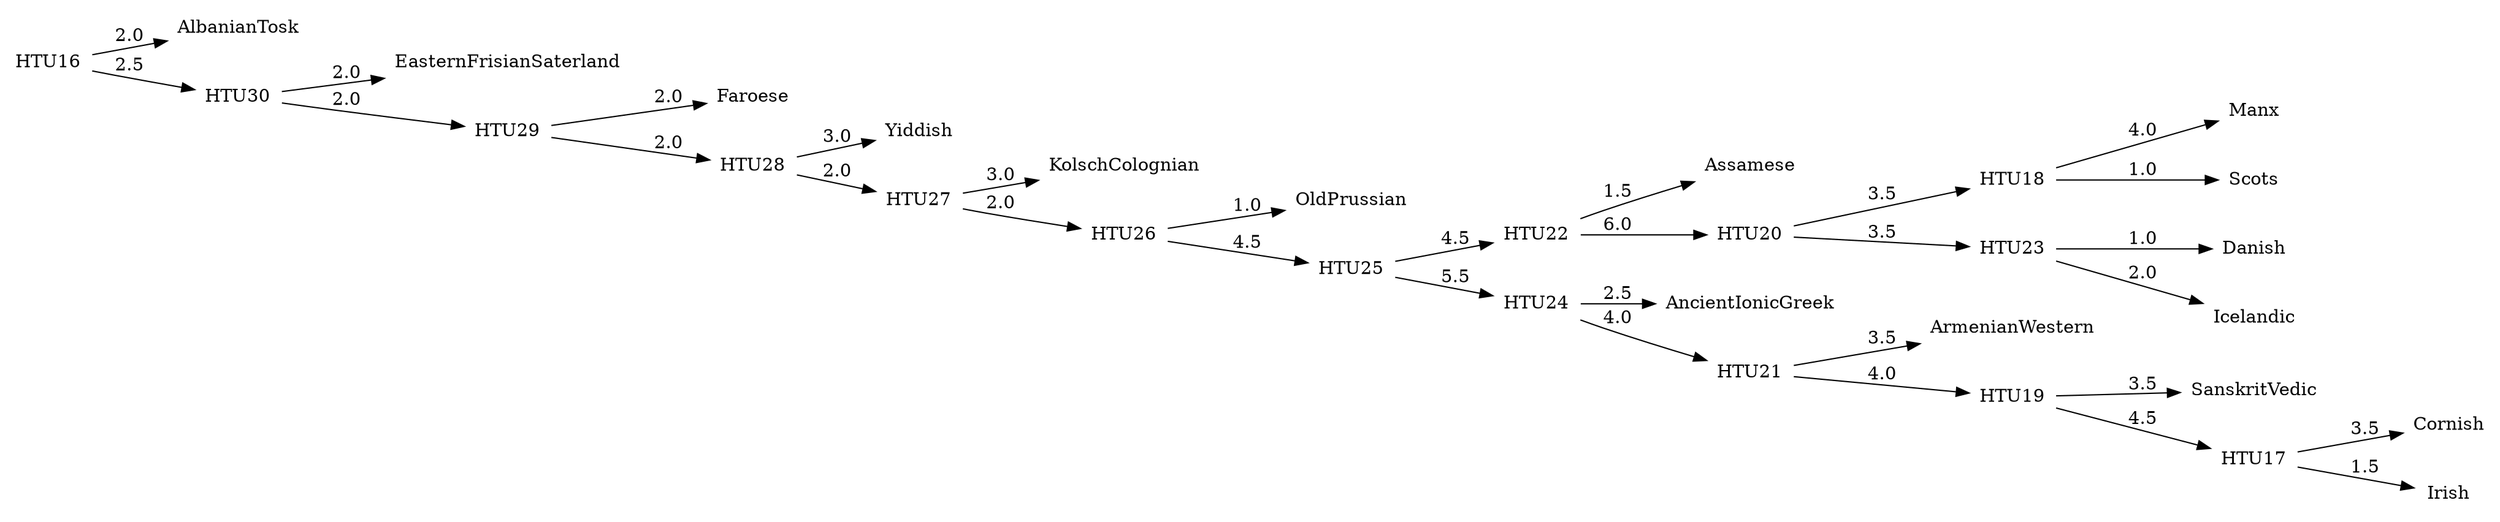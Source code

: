 digraph G {
	rankdir = LR;	node [ shape = none];

    0 [label=AlbanianTosk];
    1 [label=AncientIonicGreek];
    2 [label=ArmenianWestern];
    3 [label=Assamese];
    4 [label=Cornish];
    5 [label=Danish];
    6 [label=EasternFrisianSaterland];
    7 [label=Faroese];
    8 [label=Icelandic];
    9 [label=Irish];
    10 [label=KolschColognian];
    11 [label=Manx];
    12 [label=OldPrussian];
    13 [label=SanskritVedic];
    14 [label=Scots];
    15 [label=Yiddish];
    16 [label=HTU16];
    17 [label=HTU17];
    18 [label=HTU18];
    19 [label=HTU19];
    20 [label=HTU20];
    21 [label=HTU21];
    22 [label=HTU22];
    23 [label=HTU23];
    24 [label=HTU24];
    25 [label=HTU25];
    26 [label=HTU26];
    27 [label=HTU27];
    28 [label=HTU28];
    29 [label=HTU29];
    30 [label=HTU30];
    16 -> 0 [label=2.0];
    16 -> 30 [label=2.5];
    17 -> 4 [label=3.5];
    17 -> 9 [label=1.5];
    18 -> 11 [label=4.0];
    18 -> 14 [label=1.0];
    19 -> 13 [label=3.5];
    19 -> 17 [label=4.5];
    20 -> 18 [label=3.5];
    20 -> 23 [label=3.5];
    21 -> 2 [label=3.5];
    21 -> 19 [label=4.0];
    22 -> 3 [label=1.5];
    22 -> 20 [label=6.0];
    23 -> 5 [label=1.0];
    23 -> 8 [label=2.0];
    24 -> 1 [label=2.5];
    24 -> 21 [label=4.0];
    25 -> 22 [label=4.5];
    25 -> 24 [label=5.5];
    26 -> 12 [label=1.0];
    26 -> 25 [label=4.5];
    27 -> 10 [label=3.0];
    27 -> 26 [label=2.0];
    28 -> 15 [label=3.0];
    28 -> 27 [label=2.0];
    29 -> 7 [label=2.0];
    29 -> 28 [label=2.0];
    30 -> 6 [label=2.0];
    30 -> 29 [label=2.0];
}
//63.0
digraph G {
	rankdir = LR;	node [ shape = none];

    0 [label=AlbanianTosk];
    1 [label=AncientIonicGreek];
    2 [label=ArmenianWestern];
    3 [label=Assamese];
    4 [label=Cornish];
    5 [label=Danish];
    6 [label=EasternFrisianSaterland];
    7 [label=Faroese];
    8 [label=Icelandic];
    9 [label=Irish];
    10 [label=KolschColognian];
    11 [label=Manx];
    12 [label=OldPrussian];
    13 [label=SanskritVedic];
    14 [label=Scots];
    15 [label=Yiddish];
    16 [label=HTU16];
    17 [label=HTU17];
    18 [label=HTU18];
    19 [label=HTU19];
    20 [label=HTU20];
    21 [label=HTU21];
    22 [label=HTU22];
    23 [label=HTU23];
    24 [label=HTU24];
    25 [label=HTU25];
    26 [label=HTU26];
    27 [label=HTU27];
    28 [label=HTU28];
    29 [label=HTU29];
    30 [label=HTU30];
    16 -> 0 [label=2.0];
    16 -> 30 [label=2.5];
    17 -> 4 [label=3.5];
    17 -> 9 [label=1.5];
    18 -> 11 [label=4.0];
    18 -> 14 [label=1.0];
    19 -> 13 [label=3.5];
    19 -> 17 [label=4.5];
    20 -> 18 [label=3.5];
    20 -> 23 [label=3.5];
    21 -> 2 [label=3.5];
    21 -> 19 [label=4.0];
    22 -> 3 [label=1.5];
    22 -> 20 [label=6.0];
    23 -> 5 [label=1.0];
    23 -> 8 [label=2.0];
    24 -> 1 [label=2.5];
    24 -> 21 [label=4.0];
    25 -> 22 [label=4.5];
    25 -> 24 [label=5.5];
    26 -> 12 [label=1.0];
    26 -> 25 [label=4.5];
    27 -> 10 [label=3.0];
    27 -> 26 [label=2.0];
    28 -> 15 [label=3.0];
    28 -> 27 [label=2.0];
    29 -> 7 [label=2.0];
    29 -> 28 [label=2.0];
    30 -> 6 [label=2.0];
    30 -> 29 [label=2.0];
}
//63.0
